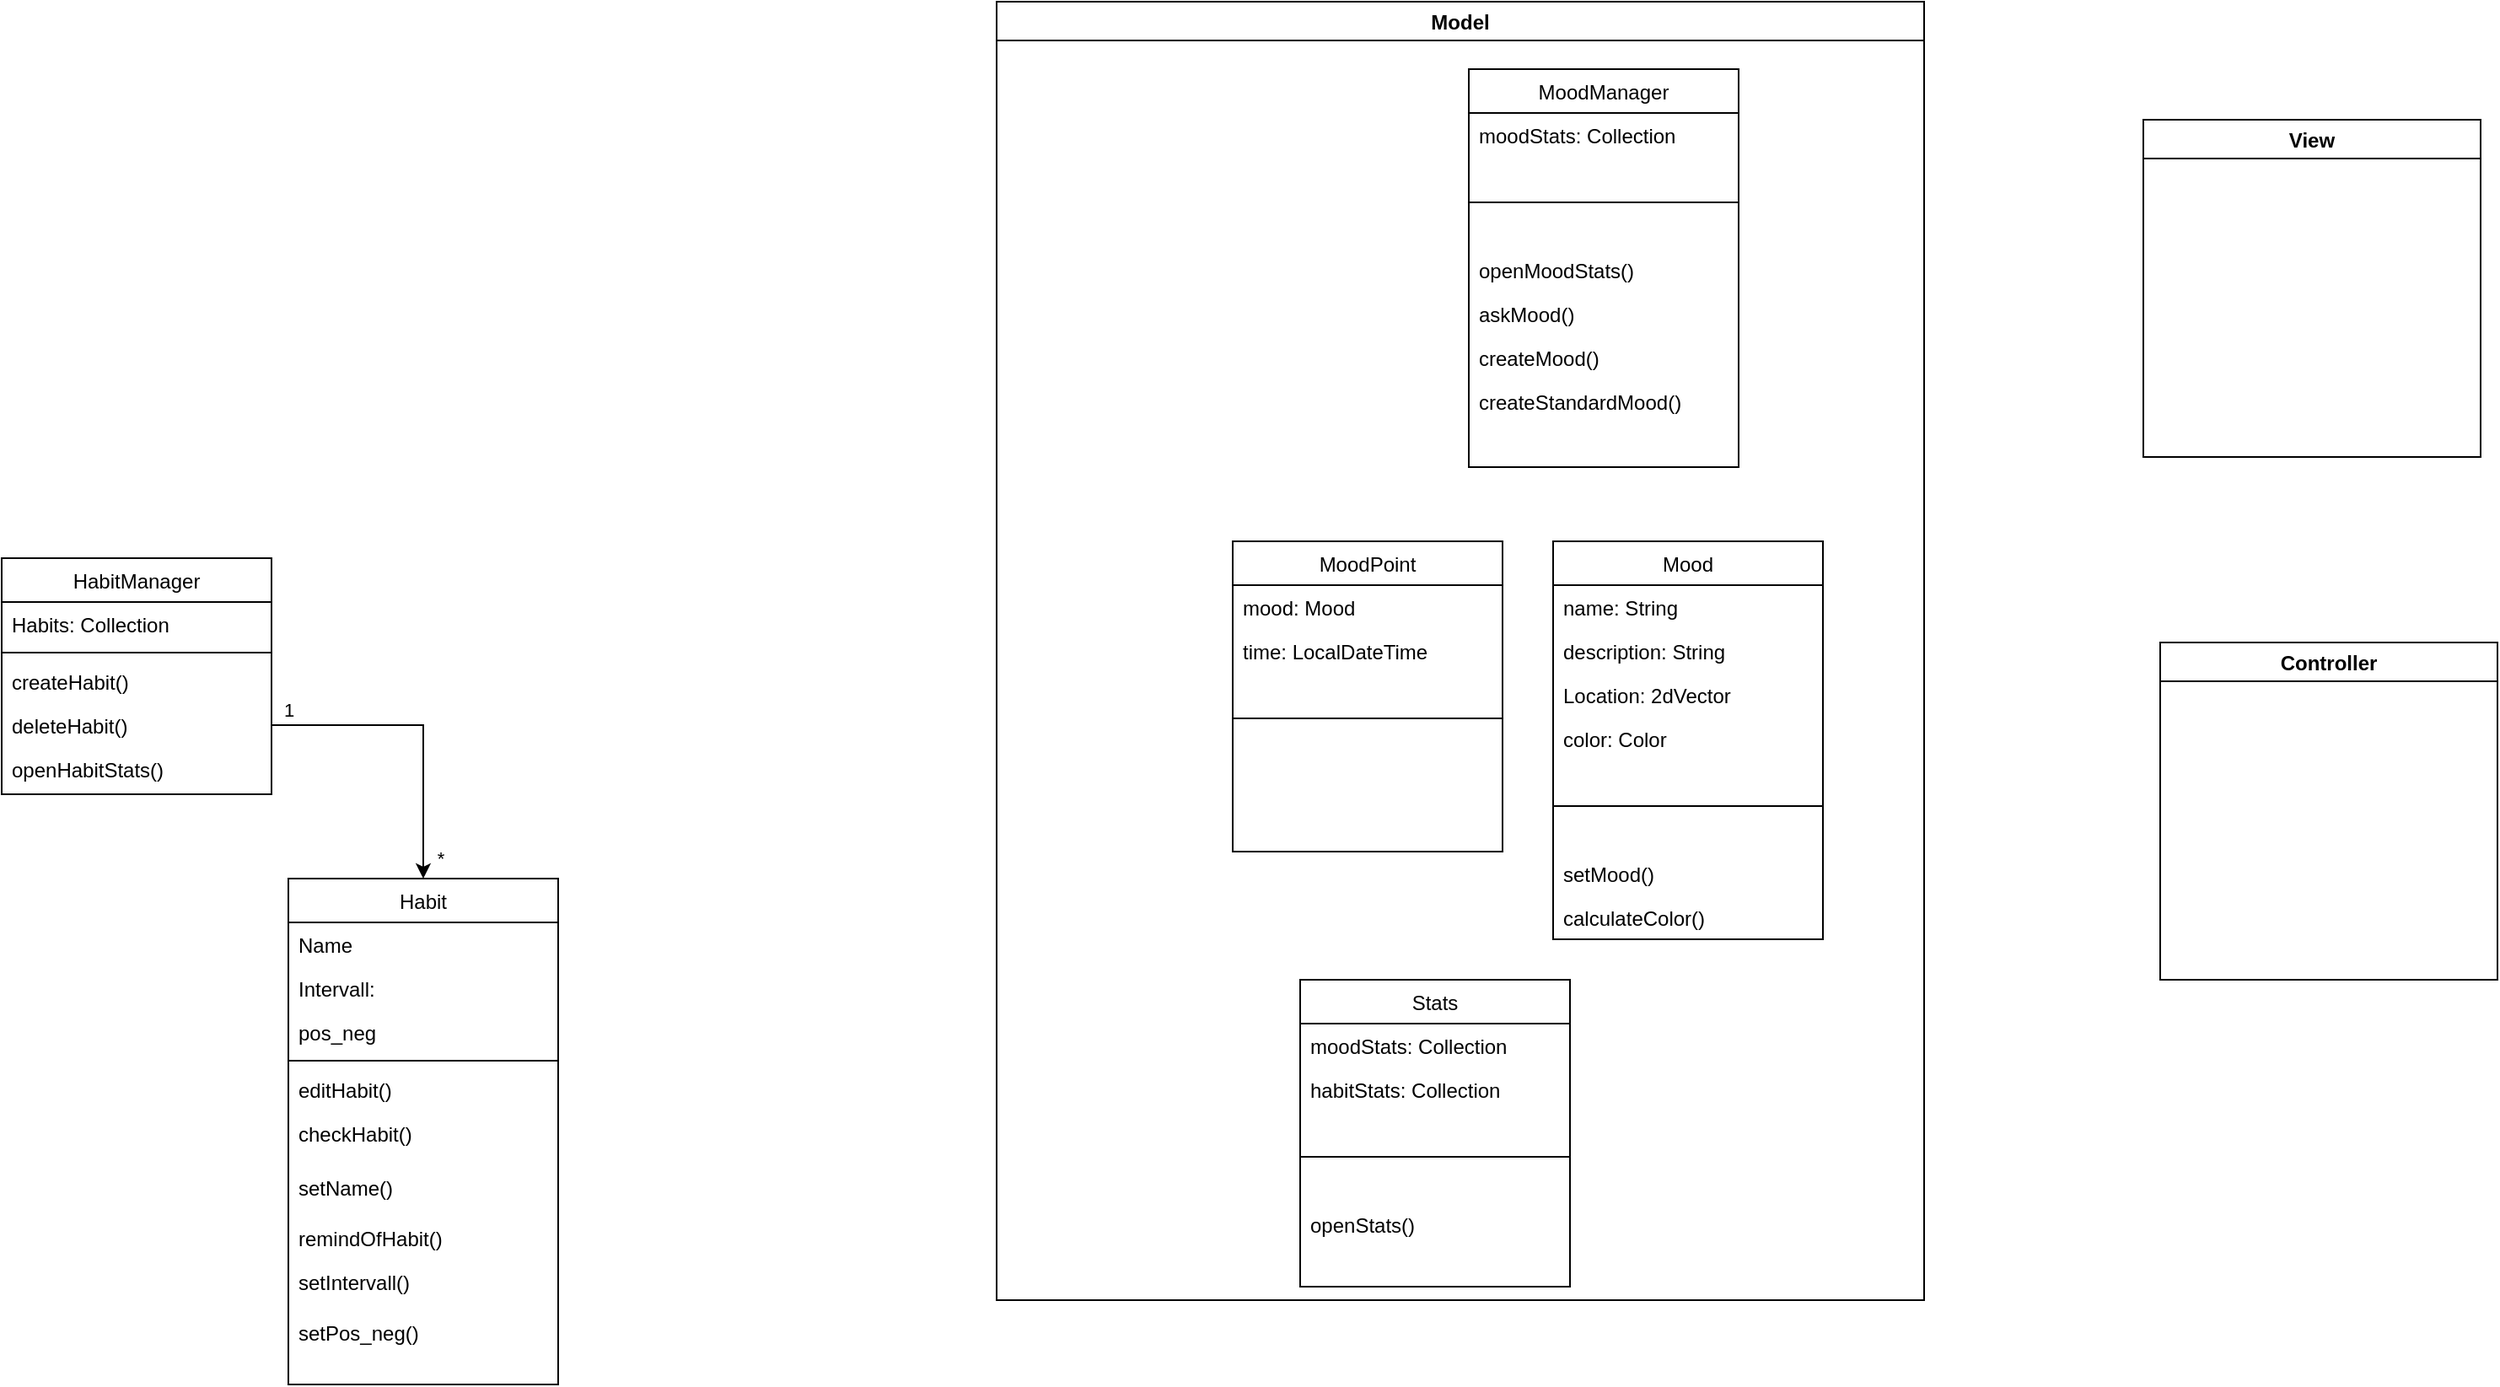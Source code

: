 <mxfile version="15.9.1" type="device"><diagram id="C5RBs43oDa-KdzZeNtuy" name="Page-1"><mxGraphModel dx="2500" dy="941" grid="1" gridSize="10" guides="1" tooltips="1" connect="1" arrows="1" fold="1" page="1" pageScale="1" pageWidth="827" pageHeight="1169" math="0" shadow="0"><root><mxCell id="WIyWlLk6GJQsqaUBKTNV-0"/><mxCell id="WIyWlLk6GJQsqaUBKTNV-1" parent="WIyWlLk6GJQsqaUBKTNV-0"/><mxCell id="zkfFHV4jXpPFQw0GAbJ--0" value="Habit" style="swimlane;fontStyle=0;align=center;verticalAlign=top;childLayout=stackLayout;horizontal=1;startSize=26;horizontalStack=0;resizeParent=1;resizeLast=0;collapsible=1;marginBottom=0;rounded=0;shadow=0;strokeWidth=1;" parent="WIyWlLk6GJQsqaUBKTNV-1" vertex="1"><mxGeometry x="-190" y="550" width="160" height="300" as="geometry"><mxRectangle x="230" y="140" width="160" height="26" as="alternateBounds"/></mxGeometry></mxCell><mxCell id="zkfFHV4jXpPFQw0GAbJ--1" value="Name" style="text;align=left;verticalAlign=top;spacingLeft=4;spacingRight=4;overflow=hidden;rotatable=0;points=[[0,0.5],[1,0.5]];portConstraint=eastwest;" parent="zkfFHV4jXpPFQw0GAbJ--0" vertex="1"><mxGeometry y="26" width="160" height="26" as="geometry"/></mxCell><mxCell id="zkfFHV4jXpPFQw0GAbJ--2" value="Intervall: " style="text;align=left;verticalAlign=top;spacingLeft=4;spacingRight=4;overflow=hidden;rotatable=0;points=[[0,0.5],[1,0.5]];portConstraint=eastwest;rounded=0;shadow=0;html=0;" parent="zkfFHV4jXpPFQw0GAbJ--0" vertex="1"><mxGeometry y="52" width="160" height="26" as="geometry"/></mxCell><mxCell id="zkfFHV4jXpPFQw0GAbJ--3" value="pos_neg" style="text;align=left;verticalAlign=top;spacingLeft=4;spacingRight=4;overflow=hidden;rotatable=0;points=[[0,0.5],[1,0.5]];portConstraint=eastwest;rounded=0;shadow=0;html=0;" parent="zkfFHV4jXpPFQw0GAbJ--0" vertex="1"><mxGeometry y="78" width="160" height="26" as="geometry"/></mxCell><mxCell id="zkfFHV4jXpPFQw0GAbJ--4" value="" style="line;html=1;strokeWidth=1;align=left;verticalAlign=middle;spacingTop=-1;spacingLeft=3;spacingRight=3;rotatable=0;labelPosition=right;points=[];portConstraint=eastwest;" parent="zkfFHV4jXpPFQw0GAbJ--0" vertex="1"><mxGeometry y="104" width="160" height="8" as="geometry"/></mxCell><mxCell id="zkfFHV4jXpPFQw0GAbJ--5" value="editHabit()" style="text;align=left;verticalAlign=top;spacingLeft=4;spacingRight=4;overflow=hidden;rotatable=0;points=[[0,0.5],[1,0.5]];portConstraint=eastwest;" parent="zkfFHV4jXpPFQw0GAbJ--0" vertex="1"><mxGeometry y="112" width="160" height="26" as="geometry"/></mxCell><mxCell id="lSLAHA1t7lKVyarh-dw1-29" value="checkHabit()" style="text;align=left;verticalAlign=top;spacingLeft=4;spacingRight=4;overflow=hidden;rotatable=0;points=[[0,0.5],[1,0.5]];portConstraint=eastwest;" parent="zkfFHV4jXpPFQw0GAbJ--0" vertex="1"><mxGeometry y="138" width="160" height="32" as="geometry"/></mxCell><mxCell id="lSLAHA1t7lKVyarh-dw1-10" value="setName()" style="text;align=left;verticalAlign=top;spacingLeft=4;spacingRight=4;overflow=hidden;rotatable=0;points=[[0,0.5],[1,0.5]];portConstraint=eastwest;" parent="zkfFHV4jXpPFQw0GAbJ--0" vertex="1"><mxGeometry y="170" width="160" height="30" as="geometry"/></mxCell><mxCell id="lSLAHA1t7lKVyarh-dw1-28" value="remindOfHabit()" style="text;align=left;verticalAlign=top;spacingLeft=4;spacingRight=4;overflow=hidden;rotatable=0;points=[[0,0.5],[1,0.5]];portConstraint=eastwest;" parent="zkfFHV4jXpPFQw0GAbJ--0" vertex="1"><mxGeometry y="200" width="160" height="26" as="geometry"/></mxCell><mxCell id="lSLAHA1t7lKVyarh-dw1-32" value="setIntervall()" style="text;align=left;verticalAlign=top;spacingLeft=4;spacingRight=4;overflow=hidden;rotatable=0;points=[[0,0.5],[1,0.5]];portConstraint=eastwest;" parent="zkfFHV4jXpPFQw0GAbJ--0" vertex="1"><mxGeometry y="226" width="160" height="30" as="geometry"/></mxCell><mxCell id="lSLAHA1t7lKVyarh-dw1-33" value="setPos_neg()" style="text;align=left;verticalAlign=top;spacingLeft=4;spacingRight=4;overflow=hidden;rotatable=0;points=[[0,0.5],[1,0.5]];portConstraint=eastwest;" parent="zkfFHV4jXpPFQw0GAbJ--0" vertex="1"><mxGeometry y="256" width="160" height="30" as="geometry"/></mxCell><mxCell id="lSLAHA1t7lKVyarh-dw1-0" value="HabitManager" style="swimlane;fontStyle=0;align=center;verticalAlign=top;childLayout=stackLayout;horizontal=1;startSize=26;horizontalStack=0;resizeParent=1;resizeLast=0;collapsible=1;marginBottom=0;rounded=0;shadow=0;strokeWidth=1;" parent="WIyWlLk6GJQsqaUBKTNV-1" vertex="1"><mxGeometry x="-360" y="360" width="160" height="140" as="geometry"><mxRectangle x="230" y="140" width="160" height="26" as="alternateBounds"/></mxGeometry></mxCell><mxCell id="lSLAHA1t7lKVyarh-dw1-1" value="Habits: Collection" style="text;align=left;verticalAlign=top;spacingLeft=4;spacingRight=4;overflow=hidden;rotatable=0;points=[[0,0.5],[1,0.5]];portConstraint=eastwest;" parent="lSLAHA1t7lKVyarh-dw1-0" vertex="1"><mxGeometry y="26" width="160" height="26" as="geometry"/></mxCell><mxCell id="lSLAHA1t7lKVyarh-dw1-4" value="" style="line;html=1;strokeWidth=1;align=left;verticalAlign=middle;spacingTop=-1;spacingLeft=3;spacingRight=3;rotatable=0;labelPosition=right;points=[];portConstraint=eastwest;" parent="lSLAHA1t7lKVyarh-dw1-0" vertex="1"><mxGeometry y="52" width="160" height="8" as="geometry"/></mxCell><mxCell id="lSLAHA1t7lKVyarh-dw1-3" value="createHabit()" style="text;align=left;verticalAlign=top;spacingLeft=4;spacingRight=4;overflow=hidden;rotatable=0;points=[[0,0.5],[1,0.5]];portConstraint=eastwest;rounded=0;shadow=0;html=0;" parent="lSLAHA1t7lKVyarh-dw1-0" vertex="1"><mxGeometry y="60" width="160" height="26" as="geometry"/></mxCell><mxCell id="lSLAHA1t7lKVyarh-dw1-6" value="deleteHabit()" style="text;align=left;verticalAlign=top;spacingLeft=4;spacingRight=4;overflow=hidden;rotatable=0;points=[[0,0.5],[1,0.5]];portConstraint=eastwest;rounded=0;shadow=0;html=0;" parent="lSLAHA1t7lKVyarh-dw1-0" vertex="1"><mxGeometry y="86" width="160" height="26" as="geometry"/></mxCell><mxCell id="lSLAHA1t7lKVyarh-dw1-8" value="openHabitStats()" style="text;align=left;verticalAlign=top;spacingLeft=4;spacingRight=4;overflow=hidden;rotatable=0;points=[[0,0.5],[1,0.5]];portConstraint=eastwest;rounded=0;shadow=0;html=0;" parent="lSLAHA1t7lKVyarh-dw1-0" vertex="1"><mxGeometry y="112" width="160" height="26" as="geometry"/></mxCell><mxCell id="lSLAHA1t7lKVyarh-dw1-12" value="" style="endArrow=classic;html=1;rounded=0;entryX=0.5;entryY=0;entryDx=0;entryDy=0;exitX=1;exitY=0.5;exitDx=0;exitDy=0;" parent="WIyWlLk6GJQsqaUBKTNV-1" source="lSLAHA1t7lKVyarh-dw1-6" target="zkfFHV4jXpPFQw0GAbJ--0" edge="1"><mxGeometry width="50" height="50" relative="1" as="geometry"><mxPoint x="-80" y="730" as="sourcePoint"/><mxPoint x="-30" y="680" as="targetPoint"/><Array as="points"><mxPoint x="-110" y="459"/></Array></mxGeometry></mxCell><mxCell id="lSLAHA1t7lKVyarh-dw1-26" value="*" style="edgeLabel;html=1;align=center;verticalAlign=middle;resizable=0;points=[];" parent="lSLAHA1t7lKVyarh-dw1-12" vertex="1" connectable="0"><mxGeometry x="0.867" relative="1" as="geometry"><mxPoint x="10" as="offset"/></mxGeometry></mxCell><mxCell id="lSLAHA1t7lKVyarh-dw1-27" value="1" style="edgeLabel;html=1;align=center;verticalAlign=middle;resizable=0;points=[];" parent="lSLAHA1t7lKVyarh-dw1-12" vertex="1" connectable="0"><mxGeometry x="-0.845" y="1" relative="1" as="geometry"><mxPoint x="-4" y="-8" as="offset"/></mxGeometry></mxCell><mxCell id="lSLAHA1t7lKVyarh-dw1-21" value="MoodManager" style="swimlane;fontStyle=0;align=center;verticalAlign=top;childLayout=stackLayout;horizontal=1;startSize=26;horizontalStack=0;resizeParent=1;resizeLast=0;collapsible=1;marginBottom=0;rounded=0;shadow=0;strokeWidth=1;" parent="WIyWlLk6GJQsqaUBKTNV-1" vertex="1"><mxGeometry x="510" y="70" width="160" height="236" as="geometry"><mxRectangle x="230" y="140" width="160" height="26" as="alternateBounds"/></mxGeometry></mxCell><mxCell id="lSLAHA1t7lKVyarh-dw1-25" value="moodStats: Collection" style="text;align=left;verticalAlign=top;spacingLeft=4;spacingRight=4;overflow=hidden;rotatable=0;points=[[0,0.5],[1,0.5]];portConstraint=eastwest;rounded=0;shadow=0;html=0;" parent="lSLAHA1t7lKVyarh-dw1-21" vertex="1"><mxGeometry y="26" width="160" height="26" as="geometry"/></mxCell><mxCell id="lSLAHA1t7lKVyarh-dw1-22" value="" style="line;html=1;strokeWidth=1;align=left;verticalAlign=middle;spacingTop=-1;spacingLeft=3;spacingRight=3;rotatable=0;labelPosition=right;points=[];portConstraint=eastwest;" parent="lSLAHA1t7lKVyarh-dw1-21" vertex="1"><mxGeometry y="52" width="160" height="54" as="geometry"/></mxCell><mxCell id="lSLAHA1t7lKVyarh-dw1-24" value="openMoodStats()" style="text;align=left;verticalAlign=top;spacingLeft=4;spacingRight=4;overflow=hidden;rotatable=0;points=[[0,0.5],[1,0.5]];portConstraint=eastwest;rounded=0;shadow=0;html=0;" parent="lSLAHA1t7lKVyarh-dw1-21" vertex="1"><mxGeometry y="106" width="160" height="26" as="geometry"/></mxCell><mxCell id="fkH8bxXwYI3lGuN-DfJu-5" value="askMood()" style="text;align=left;verticalAlign=top;spacingLeft=4;spacingRight=4;overflow=hidden;rotatable=0;points=[[0,0.5],[1,0.5]];portConstraint=eastwest;rounded=0;shadow=0;html=0;" vertex="1" parent="lSLAHA1t7lKVyarh-dw1-21"><mxGeometry y="132" width="160" height="26" as="geometry"/></mxCell><mxCell id="fkH8bxXwYI3lGuN-DfJu-6" value="createMood()" style="text;align=left;verticalAlign=top;spacingLeft=4;spacingRight=4;overflow=hidden;rotatable=0;points=[[0,0.5],[1,0.5]];portConstraint=eastwest;rounded=0;shadow=0;html=0;" vertex="1" parent="lSLAHA1t7lKVyarh-dw1-21"><mxGeometry y="158" width="160" height="26" as="geometry"/></mxCell><mxCell id="fkH8bxXwYI3lGuN-DfJu-7" value="createStandardMood()" style="text;align=left;verticalAlign=top;spacingLeft=4;spacingRight=4;overflow=hidden;rotatable=0;points=[[0,0.5],[1,0.5]];portConstraint=eastwest;rounded=0;shadow=0;html=0;" vertex="1" parent="lSLAHA1t7lKVyarh-dw1-21"><mxGeometry y="184" width="160" height="26" as="geometry"/></mxCell><mxCell id="lSLAHA1t7lKVyarh-dw1-34" value="Stats" style="swimlane;fontStyle=0;align=center;verticalAlign=top;childLayout=stackLayout;horizontal=1;startSize=26;horizontalStack=0;resizeParent=1;resizeLast=0;collapsible=1;marginBottom=0;rounded=0;shadow=0;strokeWidth=1;" parent="WIyWlLk6GJQsqaUBKTNV-1" vertex="1"><mxGeometry x="410" y="610" width="160" height="182" as="geometry"><mxRectangle x="230" y="140" width="160" height="26" as="alternateBounds"/></mxGeometry></mxCell><mxCell id="lSLAHA1t7lKVyarh-dw1-35" value="moodStats: Collection" style="text;align=left;verticalAlign=top;spacingLeft=4;spacingRight=4;overflow=hidden;rotatable=0;points=[[0,0.5],[1,0.5]];portConstraint=eastwest;rounded=0;shadow=0;html=0;" parent="lSLAHA1t7lKVyarh-dw1-34" vertex="1"><mxGeometry y="26" width="160" height="26" as="geometry"/></mxCell><mxCell id="lSLAHA1t7lKVyarh-dw1-40" value="habitStats: Collection" style="text;align=left;verticalAlign=top;spacingLeft=4;spacingRight=4;overflow=hidden;rotatable=0;points=[[0,0.5],[1,0.5]];portConstraint=eastwest;rounded=0;shadow=0;html=0;" parent="lSLAHA1t7lKVyarh-dw1-34" vertex="1"><mxGeometry y="52" width="160" height="26" as="geometry"/></mxCell><mxCell id="lSLAHA1t7lKVyarh-dw1-36" value="" style="line;html=1;strokeWidth=1;align=left;verticalAlign=middle;spacingTop=-1;spacingLeft=3;spacingRight=3;rotatable=0;labelPosition=right;points=[];portConstraint=eastwest;" parent="lSLAHA1t7lKVyarh-dw1-34" vertex="1"><mxGeometry y="78" width="160" height="54" as="geometry"/></mxCell><mxCell id="lSLAHA1t7lKVyarh-dw1-41" value="openStats()" style="text;align=left;verticalAlign=top;spacingLeft=4;spacingRight=4;overflow=hidden;rotatable=0;points=[[0,0.5],[1,0.5]];portConstraint=eastwest;rounded=0;shadow=0;html=0;" parent="lSLAHA1t7lKVyarh-dw1-34" vertex="1"><mxGeometry y="132" width="160" height="26" as="geometry"/></mxCell><mxCell id="fkH8bxXwYI3lGuN-DfJu-0" value="Mood" style="swimlane;fontStyle=0;align=center;verticalAlign=top;childLayout=stackLayout;horizontal=1;startSize=26;horizontalStack=0;resizeParent=1;resizeLast=0;collapsible=1;marginBottom=0;rounded=0;shadow=0;strokeWidth=1;" vertex="1" parent="WIyWlLk6GJQsqaUBKTNV-1"><mxGeometry x="560" y="350" width="160" height="236" as="geometry"><mxRectangle x="230" y="140" width="160" height="26" as="alternateBounds"/></mxGeometry></mxCell><mxCell id="fkH8bxXwYI3lGuN-DfJu-12" value="name: String" style="text;align=left;verticalAlign=top;spacingLeft=4;spacingRight=4;overflow=hidden;rotatable=0;points=[[0,0.5],[1,0.5]];portConstraint=eastwest;rounded=0;shadow=0;html=0;" vertex="1" parent="fkH8bxXwYI3lGuN-DfJu-0"><mxGeometry y="26" width="160" height="26" as="geometry"/></mxCell><mxCell id="fkH8bxXwYI3lGuN-DfJu-13" value="description: String" style="text;align=left;verticalAlign=top;spacingLeft=4;spacingRight=4;overflow=hidden;rotatable=0;points=[[0,0.5],[1,0.5]];portConstraint=eastwest;rounded=0;shadow=0;html=0;" vertex="1" parent="fkH8bxXwYI3lGuN-DfJu-0"><mxGeometry y="52" width="160" height="26" as="geometry"/></mxCell><mxCell id="fkH8bxXwYI3lGuN-DfJu-14" value="Location: 2dVector" style="text;align=left;verticalAlign=top;spacingLeft=4;spacingRight=4;overflow=hidden;rotatable=0;points=[[0,0.5],[1,0.5]];portConstraint=eastwest;rounded=0;shadow=0;html=0;" vertex="1" parent="fkH8bxXwYI3lGuN-DfJu-0"><mxGeometry y="78" width="160" height="26" as="geometry"/></mxCell><mxCell id="fkH8bxXwYI3lGuN-DfJu-15" value="color: Color" style="text;align=left;verticalAlign=top;spacingLeft=4;spacingRight=4;overflow=hidden;rotatable=0;points=[[0,0.5],[1,0.5]];portConstraint=eastwest;rounded=0;shadow=0;html=0;" vertex="1" parent="fkH8bxXwYI3lGuN-DfJu-0"><mxGeometry y="104" width="160" height="26" as="geometry"/></mxCell><mxCell id="fkH8bxXwYI3lGuN-DfJu-2" value="" style="line;html=1;strokeWidth=1;align=left;verticalAlign=middle;spacingTop=-1;spacingLeft=3;spacingRight=3;rotatable=0;labelPosition=right;points=[];portConstraint=eastwest;" vertex="1" parent="fkH8bxXwYI3lGuN-DfJu-0"><mxGeometry y="130" width="160" height="54" as="geometry"/></mxCell><mxCell id="fkH8bxXwYI3lGuN-DfJu-16" value="setMood()" style="text;align=left;verticalAlign=top;spacingLeft=4;spacingRight=4;overflow=hidden;rotatable=0;points=[[0,0.5],[1,0.5]];portConstraint=eastwest;rounded=0;shadow=0;html=0;" vertex="1" parent="fkH8bxXwYI3lGuN-DfJu-0"><mxGeometry y="184" width="160" height="26" as="geometry"/></mxCell><mxCell id="fkH8bxXwYI3lGuN-DfJu-3" value="calculateColor()" style="text;align=left;verticalAlign=top;spacingLeft=4;spacingRight=4;overflow=hidden;rotatable=0;points=[[0,0.5],[1,0.5]];portConstraint=eastwest;rounded=0;shadow=0;html=0;" vertex="1" parent="fkH8bxXwYI3lGuN-DfJu-0"><mxGeometry y="210" width="160" height="26" as="geometry"/></mxCell><mxCell id="fkH8bxXwYI3lGuN-DfJu-8" value="MoodPoint" style="swimlane;fontStyle=0;align=center;verticalAlign=top;childLayout=stackLayout;horizontal=1;startSize=26;horizontalStack=0;resizeParent=1;resizeLast=0;collapsible=1;marginBottom=0;rounded=0;shadow=0;strokeWidth=1;" vertex="1" parent="WIyWlLk6GJQsqaUBKTNV-1"><mxGeometry x="370" y="350" width="160" height="184" as="geometry"><mxRectangle x="230" y="140" width="160" height="26" as="alternateBounds"/></mxGeometry></mxCell><mxCell id="fkH8bxXwYI3lGuN-DfJu-9" value="mood: Mood" style="text;align=left;verticalAlign=top;spacingLeft=4;spacingRight=4;overflow=hidden;rotatable=0;points=[[0,0.5],[1,0.5]];portConstraint=eastwest;rounded=0;shadow=0;html=0;" vertex="1" parent="fkH8bxXwYI3lGuN-DfJu-8"><mxGeometry y="26" width="160" height="26" as="geometry"/></mxCell><mxCell id="fkH8bxXwYI3lGuN-DfJu-17" value="time: LocalDateTime" style="text;align=left;verticalAlign=top;spacingLeft=4;spacingRight=4;overflow=hidden;rotatable=0;points=[[0,0.5],[1,0.5]];portConstraint=eastwest;rounded=0;shadow=0;html=0;" vertex="1" parent="fkH8bxXwYI3lGuN-DfJu-8"><mxGeometry y="52" width="160" height="26" as="geometry"/></mxCell><mxCell id="fkH8bxXwYI3lGuN-DfJu-10" value="" style="line;html=1;strokeWidth=1;align=left;verticalAlign=middle;spacingTop=-1;spacingLeft=3;spacingRight=3;rotatable=0;labelPosition=right;points=[];portConstraint=eastwest;" vertex="1" parent="fkH8bxXwYI3lGuN-DfJu-8"><mxGeometry y="78" width="160" height="54" as="geometry"/></mxCell><mxCell id="fkH8bxXwYI3lGuN-DfJu-19" value="Model" style="swimlane;" vertex="1" parent="WIyWlLk6GJQsqaUBKTNV-1"><mxGeometry x="230" y="30" width="550" height="770" as="geometry"/></mxCell><mxCell id="fkH8bxXwYI3lGuN-DfJu-20" value="View" style="swimlane;" vertex="1" parent="WIyWlLk6GJQsqaUBKTNV-1"><mxGeometry x="910" y="100" width="200" height="200" as="geometry"/></mxCell><mxCell id="fkH8bxXwYI3lGuN-DfJu-21" value="Controller" style="swimlane;" vertex="1" parent="WIyWlLk6GJQsqaUBKTNV-1"><mxGeometry x="920" y="410" width="200" height="200" as="geometry"/></mxCell></root></mxGraphModel></diagram></mxfile>
